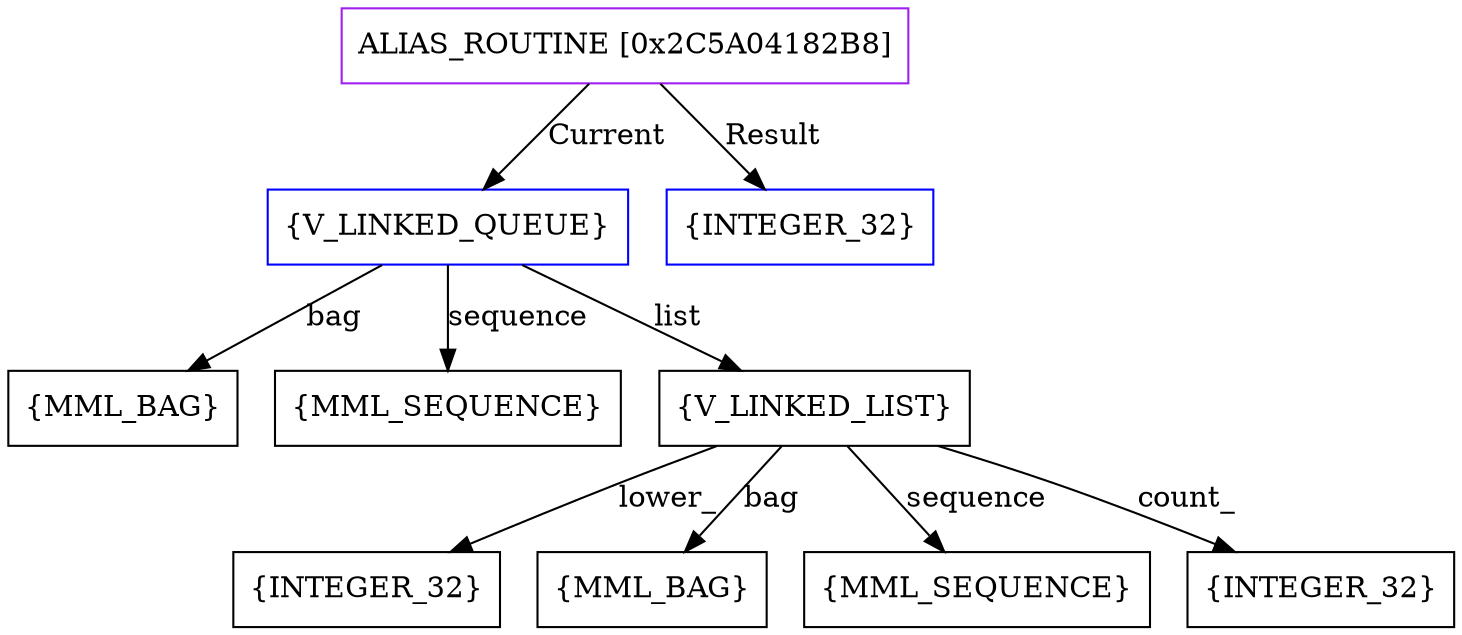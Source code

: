digraph g {
	node [shape=box]
	b1[color=purple label=<ALIAS_ROUTINE [0x2C5A04182B8]>]
	b2[color=blue label=<{V_LINKED_QUEUE}>]
	b3[label=<{MML_BAG}>]
	b4[label=<{MML_SEQUENCE}>]
	b5[label=<{V_LINKED_LIST}>]
	b6[label=<{INTEGER_32}>]
	b7[label=<{MML_BAG}>]
	b8[label=<{MML_SEQUENCE}>]
	b9[label=<{INTEGER_32}>]
	b10[color=blue label=<{INTEGER_32}>]
	b1->b2[label=<Current>]
	b2->b3[label=<bag>]
	b2->b4[label=<sequence>]
	b2->b5[label=<list>]
	b5->b6[label=<lower_>]
	b5->b7[label=<bag>]
	b5->b8[label=<sequence>]
	b5->b9[label=<count_>]
	b1->b10[label=<Result>]
}
